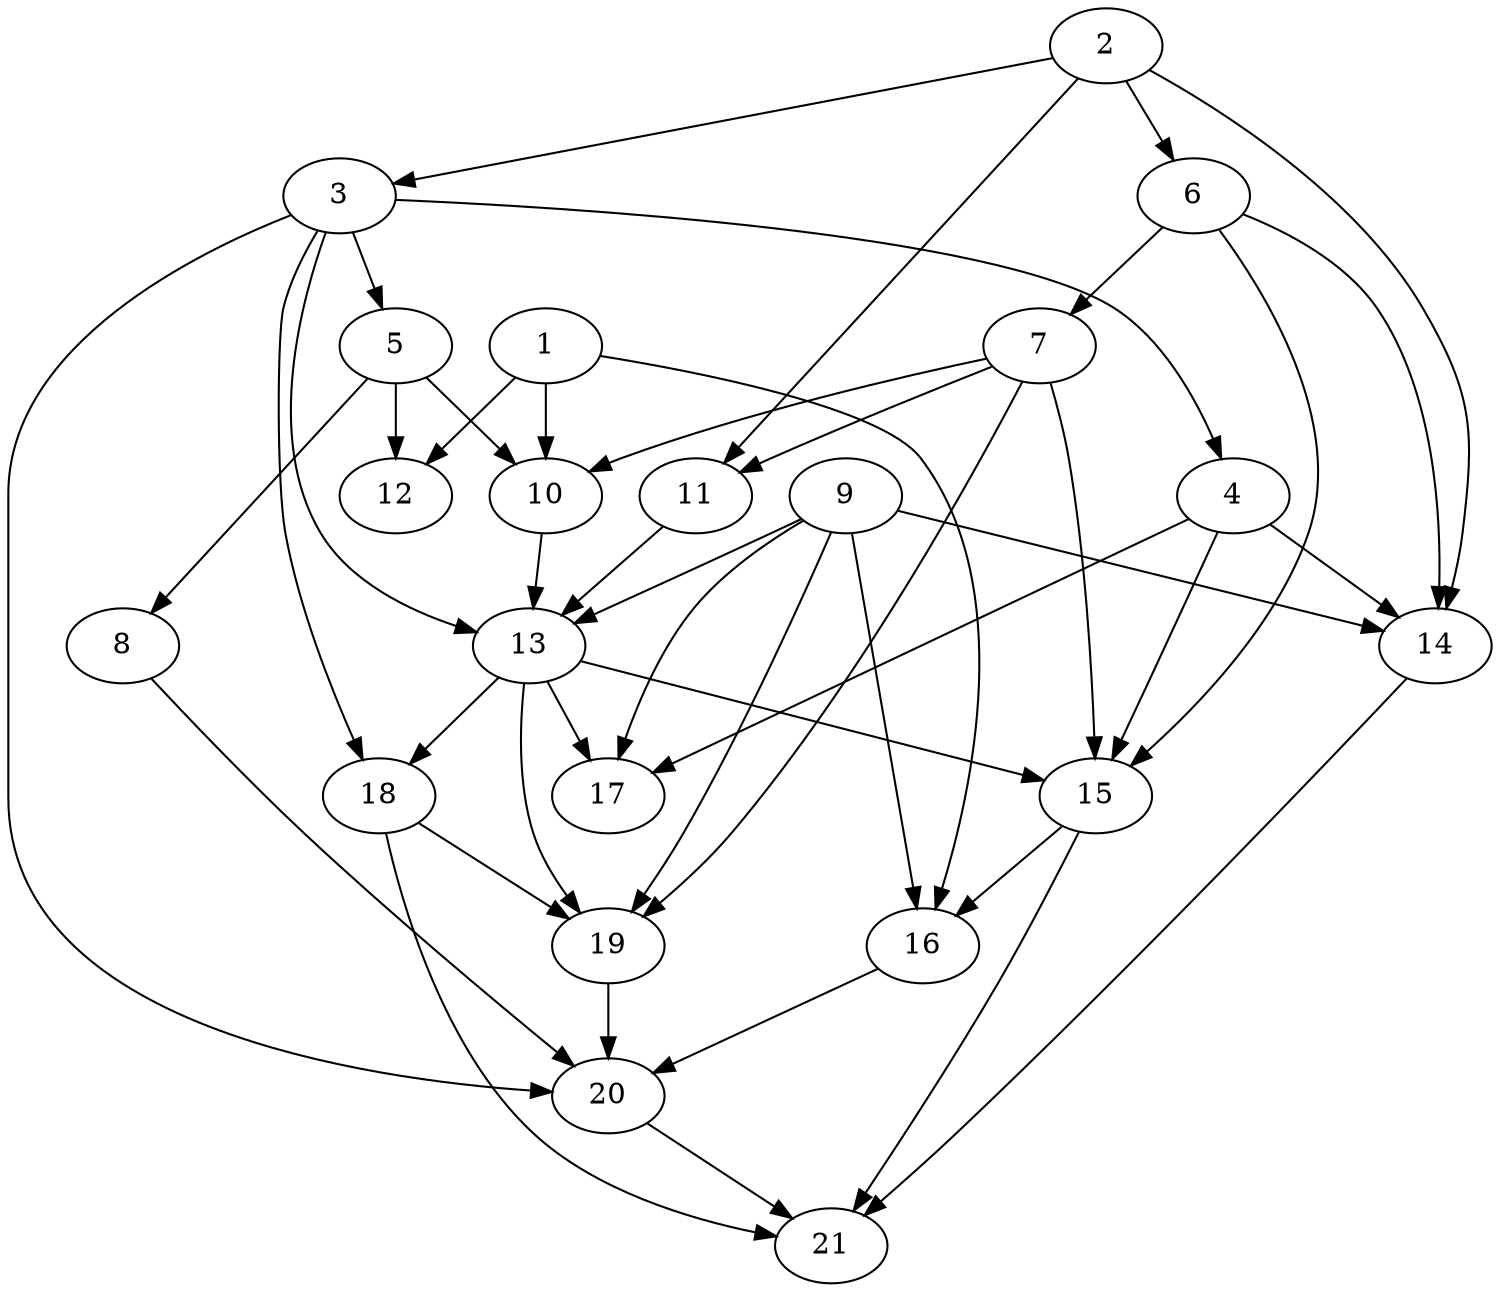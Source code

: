 digraph "packingcompact_2p_gb_Random_Nodes_21_Density_2.14_CCR_9.98_WeightType_Random_schedule.gxl" {
	1	[Weight=7];
	2	[Weight=8];
	3	[Weight=3];
	4	[Weight=3];
	5	[Weight=2];
	6	[Weight=9];
	7	[Weight=10];
	8	[Weight=9];
	9	[Weight=4];
	10	[Weight=5];
	11	[Weight=3];
	12	[Weight=10];
	13	[Weight=6];
	14	[Weight=7];
	15	[Weight=6];
	16	[Weight=10];
	17	[Weight=2];
	18	[Weight=4];
	19	[Weight=9];
	20	[Weight=9];
	21	[Weight=4];
	1 -> 10	[Weight=37];
	1 -> 12	[Weight=33];
	1 -> 16	[Weight=19];
	2 -> 3	[Weight=37];
	2 -> 6	[Weight=33];
	2 -> 11	[Weight=47];
	2 -> 14	[Weight=14];
	3 -> 4	[Weight=47];
	3 -> 5	[Weight=23];
	3 -> 13	[Weight=14];
	3 -> 18	[Weight=28];
	3 -> 20	[Weight=42];
	4 -> 14	[Weight=33];
	4 -> 15	[Weight=33];
	4 -> 17	[Weight=14];
	5 -> 8	[Weight=19];
	5 -> 10	[Weight=19];
	5 -> 12	[Weight=42];
	6 -> 7	[Weight=33];
	6 -> 14	[Weight=23];
	6 -> 15	[Weight=37];
	7 -> 10	[Weight=42];
	7 -> 11	[Weight=9];
	7 -> 15	[Weight=42];
	7 -> 19	[Weight=9];
	8 -> 20	[Weight=23];
	9 -> 13	[Weight=37];
	9 -> 14	[Weight=23];
	9 -> 16	[Weight=14];
	9 -> 17	[Weight=23];
	9 -> 19	[Weight=33];
	10 -> 13	[Weight=33];
	11 -> 13	[Weight=42];
	13 -> 15	[Weight=42];
	13 -> 17	[Weight=9];
	13 -> 18	[Weight=47];
	13 -> 19	[Weight=37];
	14 -> 21	[Weight=47];
	15 -> 16	[Weight=14];
	15 -> 21	[Weight=37];
	16 -> 20	[Weight=14];
	18 -> 19	[Weight=37];
	18 -> 21	[Weight=14];
	19 -> 20	[Weight=28];
	20 -> 21	[Weight=14];
}
